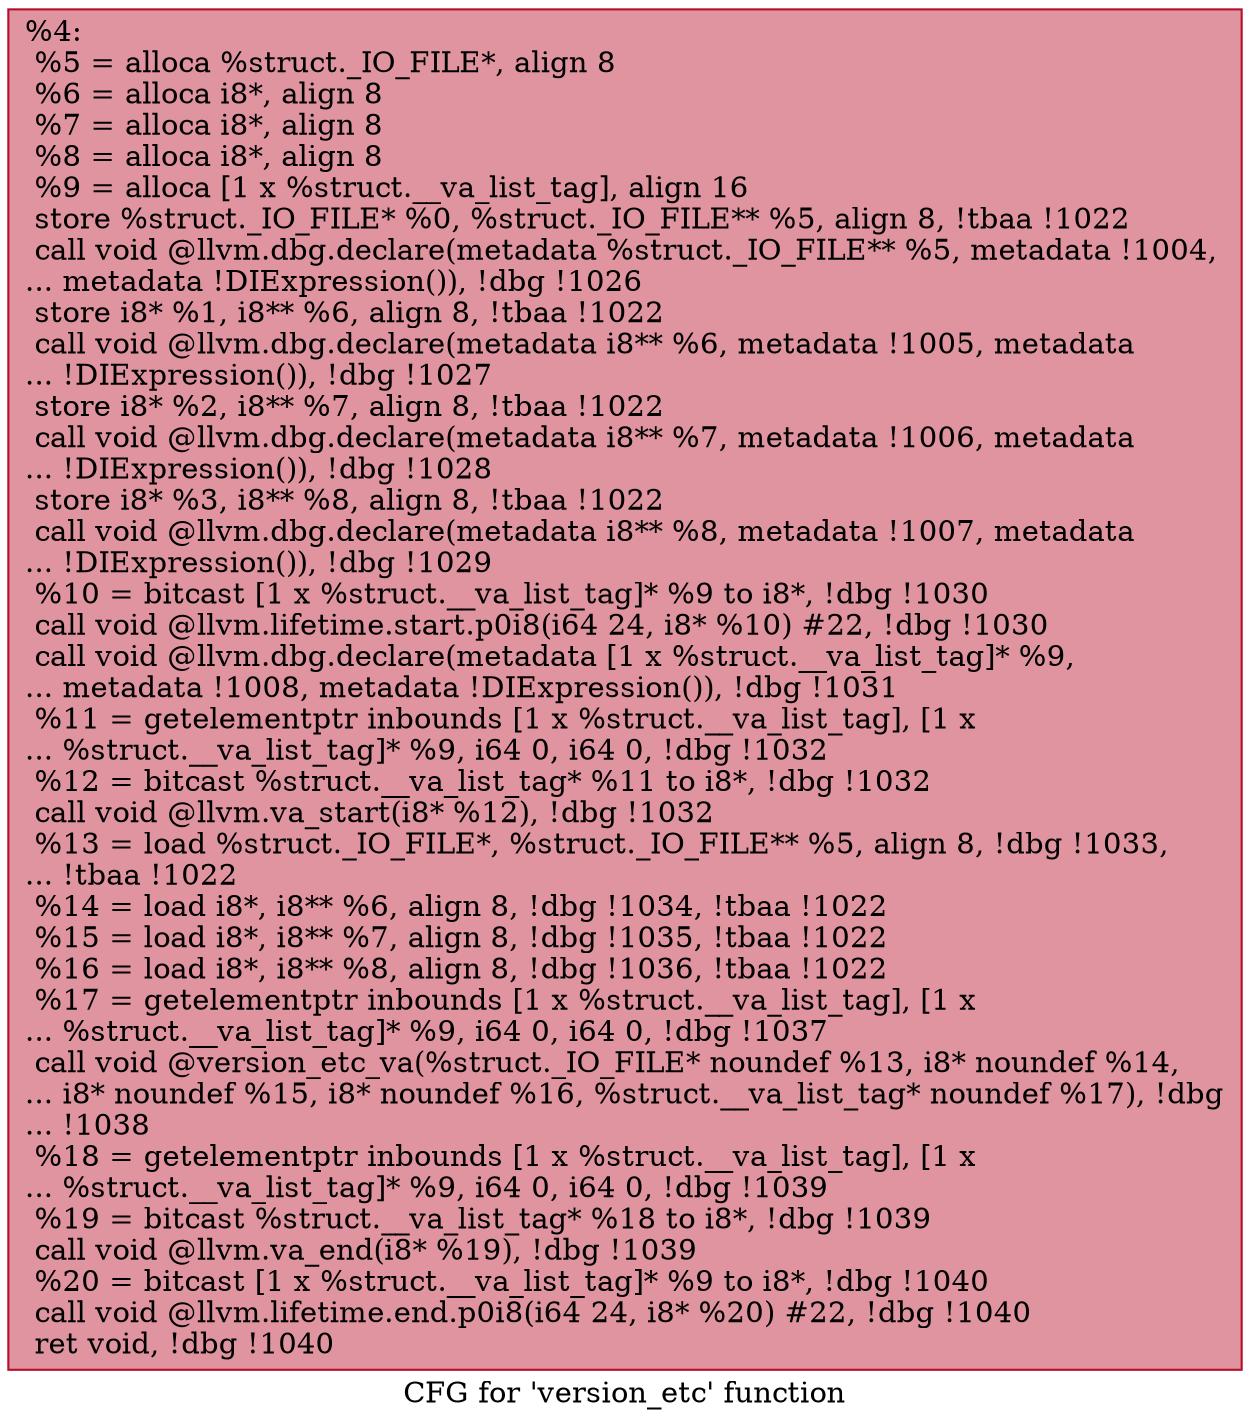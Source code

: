 digraph "CFG for 'version_etc' function" {
	label="CFG for 'version_etc' function";

	Node0x22aad30 [shape=record,color="#b70d28ff", style=filled, fillcolor="#b70d2870",label="{%4:\l  %5 = alloca %struct._IO_FILE*, align 8\l  %6 = alloca i8*, align 8\l  %7 = alloca i8*, align 8\l  %8 = alloca i8*, align 8\l  %9 = alloca [1 x %struct.__va_list_tag], align 16\l  store %struct._IO_FILE* %0, %struct._IO_FILE** %5, align 8, !tbaa !1022\l  call void @llvm.dbg.declare(metadata %struct._IO_FILE** %5, metadata !1004,\l... metadata !DIExpression()), !dbg !1026\l  store i8* %1, i8** %6, align 8, !tbaa !1022\l  call void @llvm.dbg.declare(metadata i8** %6, metadata !1005, metadata\l... !DIExpression()), !dbg !1027\l  store i8* %2, i8** %7, align 8, !tbaa !1022\l  call void @llvm.dbg.declare(metadata i8** %7, metadata !1006, metadata\l... !DIExpression()), !dbg !1028\l  store i8* %3, i8** %8, align 8, !tbaa !1022\l  call void @llvm.dbg.declare(metadata i8** %8, metadata !1007, metadata\l... !DIExpression()), !dbg !1029\l  %10 = bitcast [1 x %struct.__va_list_tag]* %9 to i8*, !dbg !1030\l  call void @llvm.lifetime.start.p0i8(i64 24, i8* %10) #22, !dbg !1030\l  call void @llvm.dbg.declare(metadata [1 x %struct.__va_list_tag]* %9,\l... metadata !1008, metadata !DIExpression()), !dbg !1031\l  %11 = getelementptr inbounds [1 x %struct.__va_list_tag], [1 x\l... %struct.__va_list_tag]* %9, i64 0, i64 0, !dbg !1032\l  %12 = bitcast %struct.__va_list_tag* %11 to i8*, !dbg !1032\l  call void @llvm.va_start(i8* %12), !dbg !1032\l  %13 = load %struct._IO_FILE*, %struct._IO_FILE** %5, align 8, !dbg !1033,\l... !tbaa !1022\l  %14 = load i8*, i8** %6, align 8, !dbg !1034, !tbaa !1022\l  %15 = load i8*, i8** %7, align 8, !dbg !1035, !tbaa !1022\l  %16 = load i8*, i8** %8, align 8, !dbg !1036, !tbaa !1022\l  %17 = getelementptr inbounds [1 x %struct.__va_list_tag], [1 x\l... %struct.__va_list_tag]* %9, i64 0, i64 0, !dbg !1037\l  call void @version_etc_va(%struct._IO_FILE* noundef %13, i8* noundef %14,\l... i8* noundef %15, i8* noundef %16, %struct.__va_list_tag* noundef %17), !dbg\l... !1038\l  %18 = getelementptr inbounds [1 x %struct.__va_list_tag], [1 x\l... %struct.__va_list_tag]* %9, i64 0, i64 0, !dbg !1039\l  %19 = bitcast %struct.__va_list_tag* %18 to i8*, !dbg !1039\l  call void @llvm.va_end(i8* %19), !dbg !1039\l  %20 = bitcast [1 x %struct.__va_list_tag]* %9 to i8*, !dbg !1040\l  call void @llvm.lifetime.end.p0i8(i64 24, i8* %20) #22, !dbg !1040\l  ret void, !dbg !1040\l}"];
}
